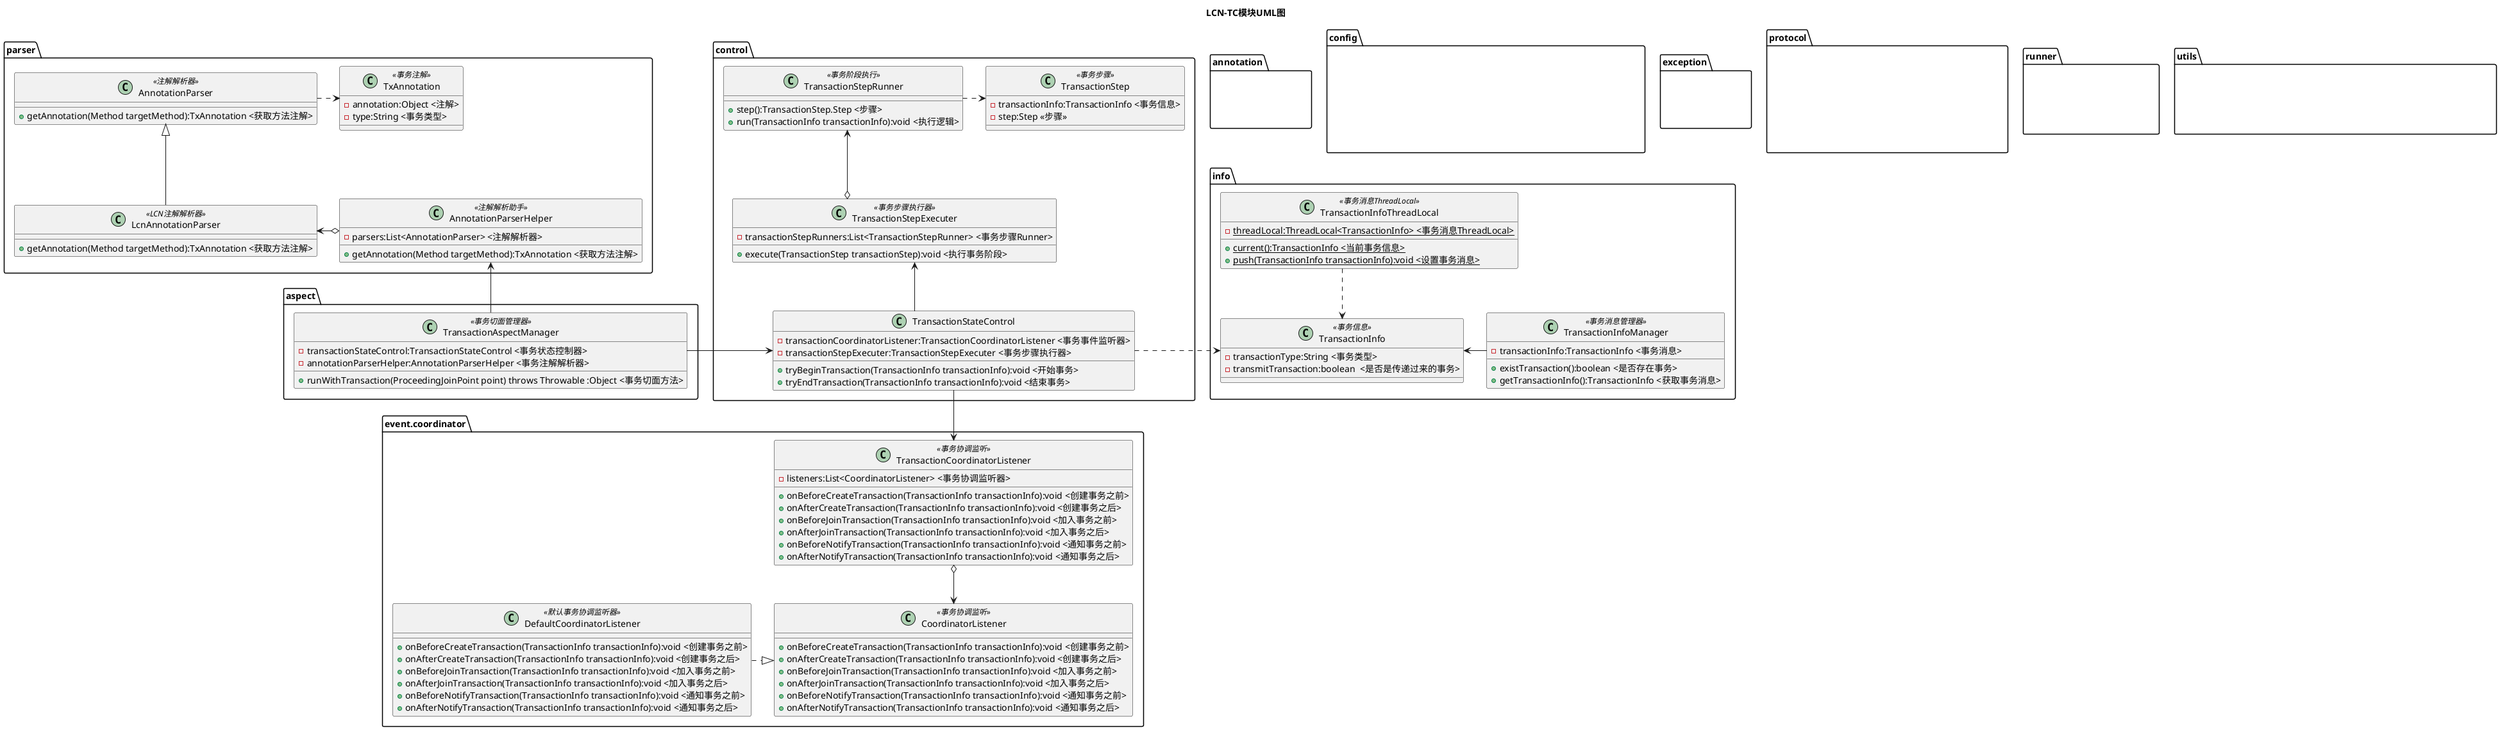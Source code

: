 @startuml LCN-TC模块UML图

skinparam linetype polyline
skinparam linetype ortho
top to bottom direction

title LCN-TC模块UML图

set namespaceSeparator ::

'annotation
interface annotation::LcnTransaction<<LCN切面注解>>{

}

hide annotation::LcnTransaction

'aspect
class aspect::TransactionAspectManager<<事务切面管理器>>{
      -transactionStateControl:TransactionStateControl <事务状态控制器>
      -annotationParserHelper:AnnotationParserHelper <事务注解解析器>

      +runWithTransaction(ProceedingJoinPoint point) throws Throwable :Object <事务切面方法>
}

'config
class config::TcConfig<<事务控制端配置文件>>{
      -applicationName:String <应用名称>
      -tms:List<String> <TM服务端端口配置>
      -protocol:Config <P2P网络配置>

      +txManagerAddresses(): List<InetSocketAddress> <获取TX配置地址>
}

hide config::TcConfig

'control
class control::TransactionStateControl{
       - transactionCoordinatorListener:TransactionCoordinatorListener <事务事件监听器>
       - transactionStepExecuter:TransactionStepExecuter <事务步骤执行器>
       + tryBeginTransaction(TransactionInfo transactionInfo):void <开始事务>
       + tryEndTransaction(TransactionInfo transactionInfo):void <结束事务>
}

class control::TransactionStep<<事务步骤>>{
     - transactionInfo:TransactionInfo <事务信息>
     - step:Step <<步骤>>
}

class control::TransactionStepExecuter<<事务步骤执行器>>{
    -transactionStepRunners:List<TransactionStepRunner> <事务步骤Runner>

    +execute(TransactionStep transactionStep):void <执行事务阶段>
}

interface control::TransactionStepRunner<<事务阶段执行>>{
    +step():TransactionStep.Step <步骤>
    +run(TransactionInfo transactionInfo):void <执行逻辑>
}

together {
  class control::TransactionStateControl
  class control::TransactionStep
  class control::TransactionStepExecuter
  class control::TransactionStepRunner
}

'event.coordinator
interface event.coordinator::CoordinatorListener <<事务协调监听>>{
  +onBeforeCreateTransaction(TransactionInfo transactionInfo):void <创建事务之前>
  +onAfterCreateTransaction(TransactionInfo transactionInfo):void <创建事务之后>
  +onBeforeJoinTransaction(TransactionInfo transactionInfo):void <加入事务之前>
  +onAfterJoinTransaction(TransactionInfo transactionInfo):void <加入事务之后>
  +onBeforeNotifyTransaction(TransactionInfo transactionInfo):void <通知事务之前>
  +onAfterNotifyTransaction(TransactionInfo transactionInfo):void <通知事务之后>
}

class event.coordinator::DefaultCoordinatorListener <<默认事务协调监听器>>{
  +onBeforeCreateTransaction(TransactionInfo transactionInfo):void <创建事务之前>
  +onAfterCreateTransaction(TransactionInfo transactionInfo):void <创建事务之后>
  +onBeforeJoinTransaction(TransactionInfo transactionInfo):void <加入事务之前>
  +onAfterJoinTransaction(TransactionInfo transactionInfo):void <加入事务之后>
  +onBeforeNotifyTransaction(TransactionInfo transactionInfo):void <通知事务之前>
  +onAfterNotifyTransaction(TransactionInfo transactionInfo):void <通知事务之后>
}

class event.coordinator::TransactionCoordinatorListener<<事务协调监听>>{
   -listeners:List<CoordinatorListener> <事务协调监听器>

   +onBeforeCreateTransaction(TransactionInfo transactionInfo):void <创建事务之前>
   +onAfterCreateTransaction(TransactionInfo transactionInfo):void <创建事务之后>
   +onBeforeJoinTransaction(TransactionInfo transactionInfo):void <加入事务之前>
   +onAfterJoinTransaction(TransactionInfo transactionInfo):void <加入事务之后>
   +onBeforeNotifyTransaction(TransactionInfo transactionInfo):void <通知事务之前>
   +onAfterNotifyTransaction(TransactionInfo transactionInfo):void <通知事务之后>
}

together {
  class event.coordinator::TransactionCoordinatorListener
  class event.coordinator::DefaultCoordinatorListener
  class event.coordinator::CoordinatorListener
}

'exception
class exception::TxException<<协调模块异常>>{

}

hide exception::TxException
'info
class info::TransactionInfo<<事务信息>>{
    -transactionType:String <事务类型>
    -transmitTransaction:boolean  <是否是传递过来的事务>
}

class info::TransactionInfoManager<<事务消息管理器>>{
    -transactionInfo:TransactionInfo <事务消息>

    +  existTransaction():boolean <是否存在事务>
    +  getTransactionInfo():TransactionInfo <获取事务消息>
}

class info::TransactionInfoThreadLocal<<事务消息ThreadLocal>>{
      -{static} threadLocal:ThreadLocal<TransactionInfo> <事务消息ThreadLocal>

      +{static} current():TransactionInfo <当前事务信息>
      +{static} push(TransactionInfo transactionInfo):void <设置事务消息>
}

together {
  class info::TransactionInfo
  class info::TransactionInfoManager
  class info::TransactionInfoThreadLocal
}

'parser
interface parser::AnnotationParser<<注解解析器>>{
    + getAnnotation(Method targetMethod):TxAnnotation <获取方法注解>
}
class parser::AnnotationParserHelper<<注解解析助手>>{
    - parsers:List<AnnotationParser> <注解解析器>

    + getAnnotation(Method targetMethod):TxAnnotation <获取方法注解>
}
class parser::LcnAnnotationParser<<LCN注解解析器>>{
     + getAnnotation(Method targetMethod):TxAnnotation <获取方法注解>
}
class parser::TxAnnotation<<事务注解>>{
    -annotation:Object <注解>
    -type:String <事务类型>
}

together {
  class parser::AnnotationParser
  class parser::AnnotationParserHelper
  class parser::LcnAnnotationParser
  class parser::TxAnnotation
}

'protocol
class protocol::TxManagerProtocoler<<TM协议通讯者>>{
      - protocoler:Protocoler <通讯协议>
      - connections:Collection<Connection>  <连接数量>
      - leader:Connection <选中的连接对象>

      +sendMsg(Message message):void <发送消息>
}

hide protocol::TxManagerProtocoler

'runner
class runner::TMServerRunner<<TM服务Runner>>{
  + init():void  初始化连接<>
}

hide runner::TMServerRunner

'utils
class utils::PointUtils<<切面工具>>{
    +{static}targetMethod(ProceedingJoinPoint point):Method <获取执行的方法>
}

hide utils::PointUtils

parser::AnnotationParserHelper o-left-> parser::LcnAnnotationParser
parser::LcnAnnotationParser -up-|> parser::AnnotationParser
parser::AnnotationParser .right.> parser::TxAnnotation

aspect::TransactionAspectManager -right-> control::TransactionStateControl
aspect::TransactionAspectManager -up-> parser::AnnotationParserHelper


info::TransactionInfoThreadLocal .down.>info::TransactionInfo
info::TransactionInfoManager -left-> info::TransactionInfo

control::TransactionStateControl .right.> info::TransactionInfo
control::TransactionStateControl -down-> event.coordinator::TransactionCoordinatorListener
control::TransactionStateControl -up-> control::TransactionStepExecuter
control::TransactionStepExecuter o-up-> control::TransactionStepRunner
control::TransactionStepRunner .right.> control::TransactionStep



event.coordinator::DefaultCoordinatorListener .right.|> event.coordinator::CoordinatorListener
event.coordinator::TransactionCoordinatorListener o-down-> event.coordinator::CoordinatorListener


@enduml